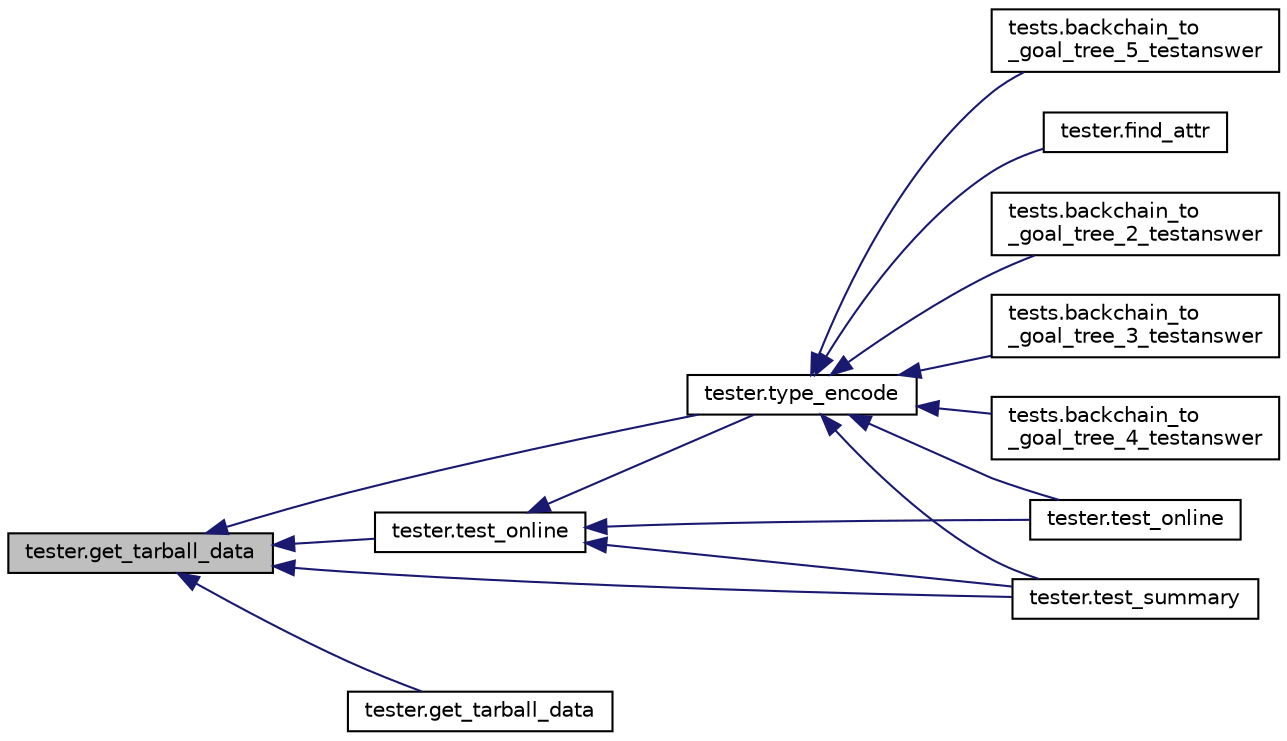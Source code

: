 digraph "tester.get_tarball_data"
{
  edge [fontname="Helvetica",fontsize="10",labelfontname="Helvetica",labelfontsize="10"];
  node [fontname="Helvetica",fontsize="10",shape=record];
  rankdir="LR";
  Node1 [label="tester.get_tarball_data",height=0.2,width=0.4,color="black", fillcolor="grey75", style="filled", fontcolor="black"];
  Node1 -> Node2 [dir="back",color="midnightblue",fontsize="10",style="solid"];
  Node2 [label="tester.test_online",height=0.2,width=0.4,color="black", fillcolor="white", style="filled",URL="$namespacetester.html#a05f28fdefc42c5729e56a320573d6cf9"];
  Node2 -> Node3 [dir="back",color="midnightblue",fontsize="10",style="solid"];
  Node3 [label="tester.type_encode",height=0.2,width=0.4,color="black", fillcolor="white", style="filled",URL="$namespacetester.html#ab0070cd7f476a591eddf95f7e39a3536"];
  Node3 -> Node4 [dir="back",color="midnightblue",fontsize="10",style="solid"];
  Node4 [label="tester.find_attr",height=0.2,width=0.4,color="black", fillcolor="white", style="filled",URL="$namespacetester.html#a7584d50b37dbb2865da4c1e24eddd9e9"];
  Node3 -> Node5 [dir="back",color="midnightblue",fontsize="10",style="solid"];
  Node5 [label="tester.test_online",height=0.2,width=0.4,color="black", fillcolor="white", style="filled",URL="$namespacetester.html#a442800266f41e51c108219d4a1e11330"];
  Node3 -> Node6 [dir="back",color="midnightblue",fontsize="10",style="solid"];
  Node6 [label="tester.test_summary",height=0.2,width=0.4,color="black", fillcolor="white", style="filled",URL="$namespacetester.html#ae3beeb9c73f38d965e46c52c1c5eb155"];
  Node3 -> Node7 [dir="back",color="midnightblue",fontsize="10",style="solid"];
  Node7 [label="tests.backchain_to\l_goal_tree_2_testanswer",height=0.2,width=0.4,color="black", fillcolor="white", style="filled",URL="$namespacetests.html#a24f12472a2f3d045583e3a1e03af88df"];
  Node3 -> Node8 [dir="back",color="midnightblue",fontsize="10",style="solid"];
  Node8 [label="tests.backchain_to\l_goal_tree_3_testanswer",height=0.2,width=0.4,color="black", fillcolor="white", style="filled",URL="$namespacetests.html#a219d9713f1dc40f384d24f13be881b8e"];
  Node3 -> Node9 [dir="back",color="midnightblue",fontsize="10",style="solid"];
  Node9 [label="tests.backchain_to\l_goal_tree_4_testanswer",height=0.2,width=0.4,color="black", fillcolor="white", style="filled",URL="$namespacetests.html#ad0f26c96cd1563b8859472371eafe0de"];
  Node3 -> Node10 [dir="back",color="midnightblue",fontsize="10",style="solid"];
  Node10 [label="tests.backchain_to\l_goal_tree_5_testanswer",height=0.2,width=0.4,color="black", fillcolor="white", style="filled",URL="$namespacetests.html#a713e7a631dbf9c55a2491cf636958a97"];
  Node2 -> Node5 [dir="back",color="midnightblue",fontsize="10",style="solid"];
  Node2 -> Node6 [dir="back",color="midnightblue",fontsize="10",style="solid"];
  Node1 -> Node3 [dir="back",color="midnightblue",fontsize="10",style="solid"];
  Node1 -> Node11 [dir="back",color="midnightblue",fontsize="10",style="solid"];
  Node11 [label="tester.get_tarball_data",height=0.2,width=0.4,color="black", fillcolor="white", style="filled",URL="$namespacetester.html#ac2c71d572b83dfe97b7dd60eb5a7e968"];
  Node1 -> Node6 [dir="back",color="midnightblue",fontsize="10",style="solid"];
}
